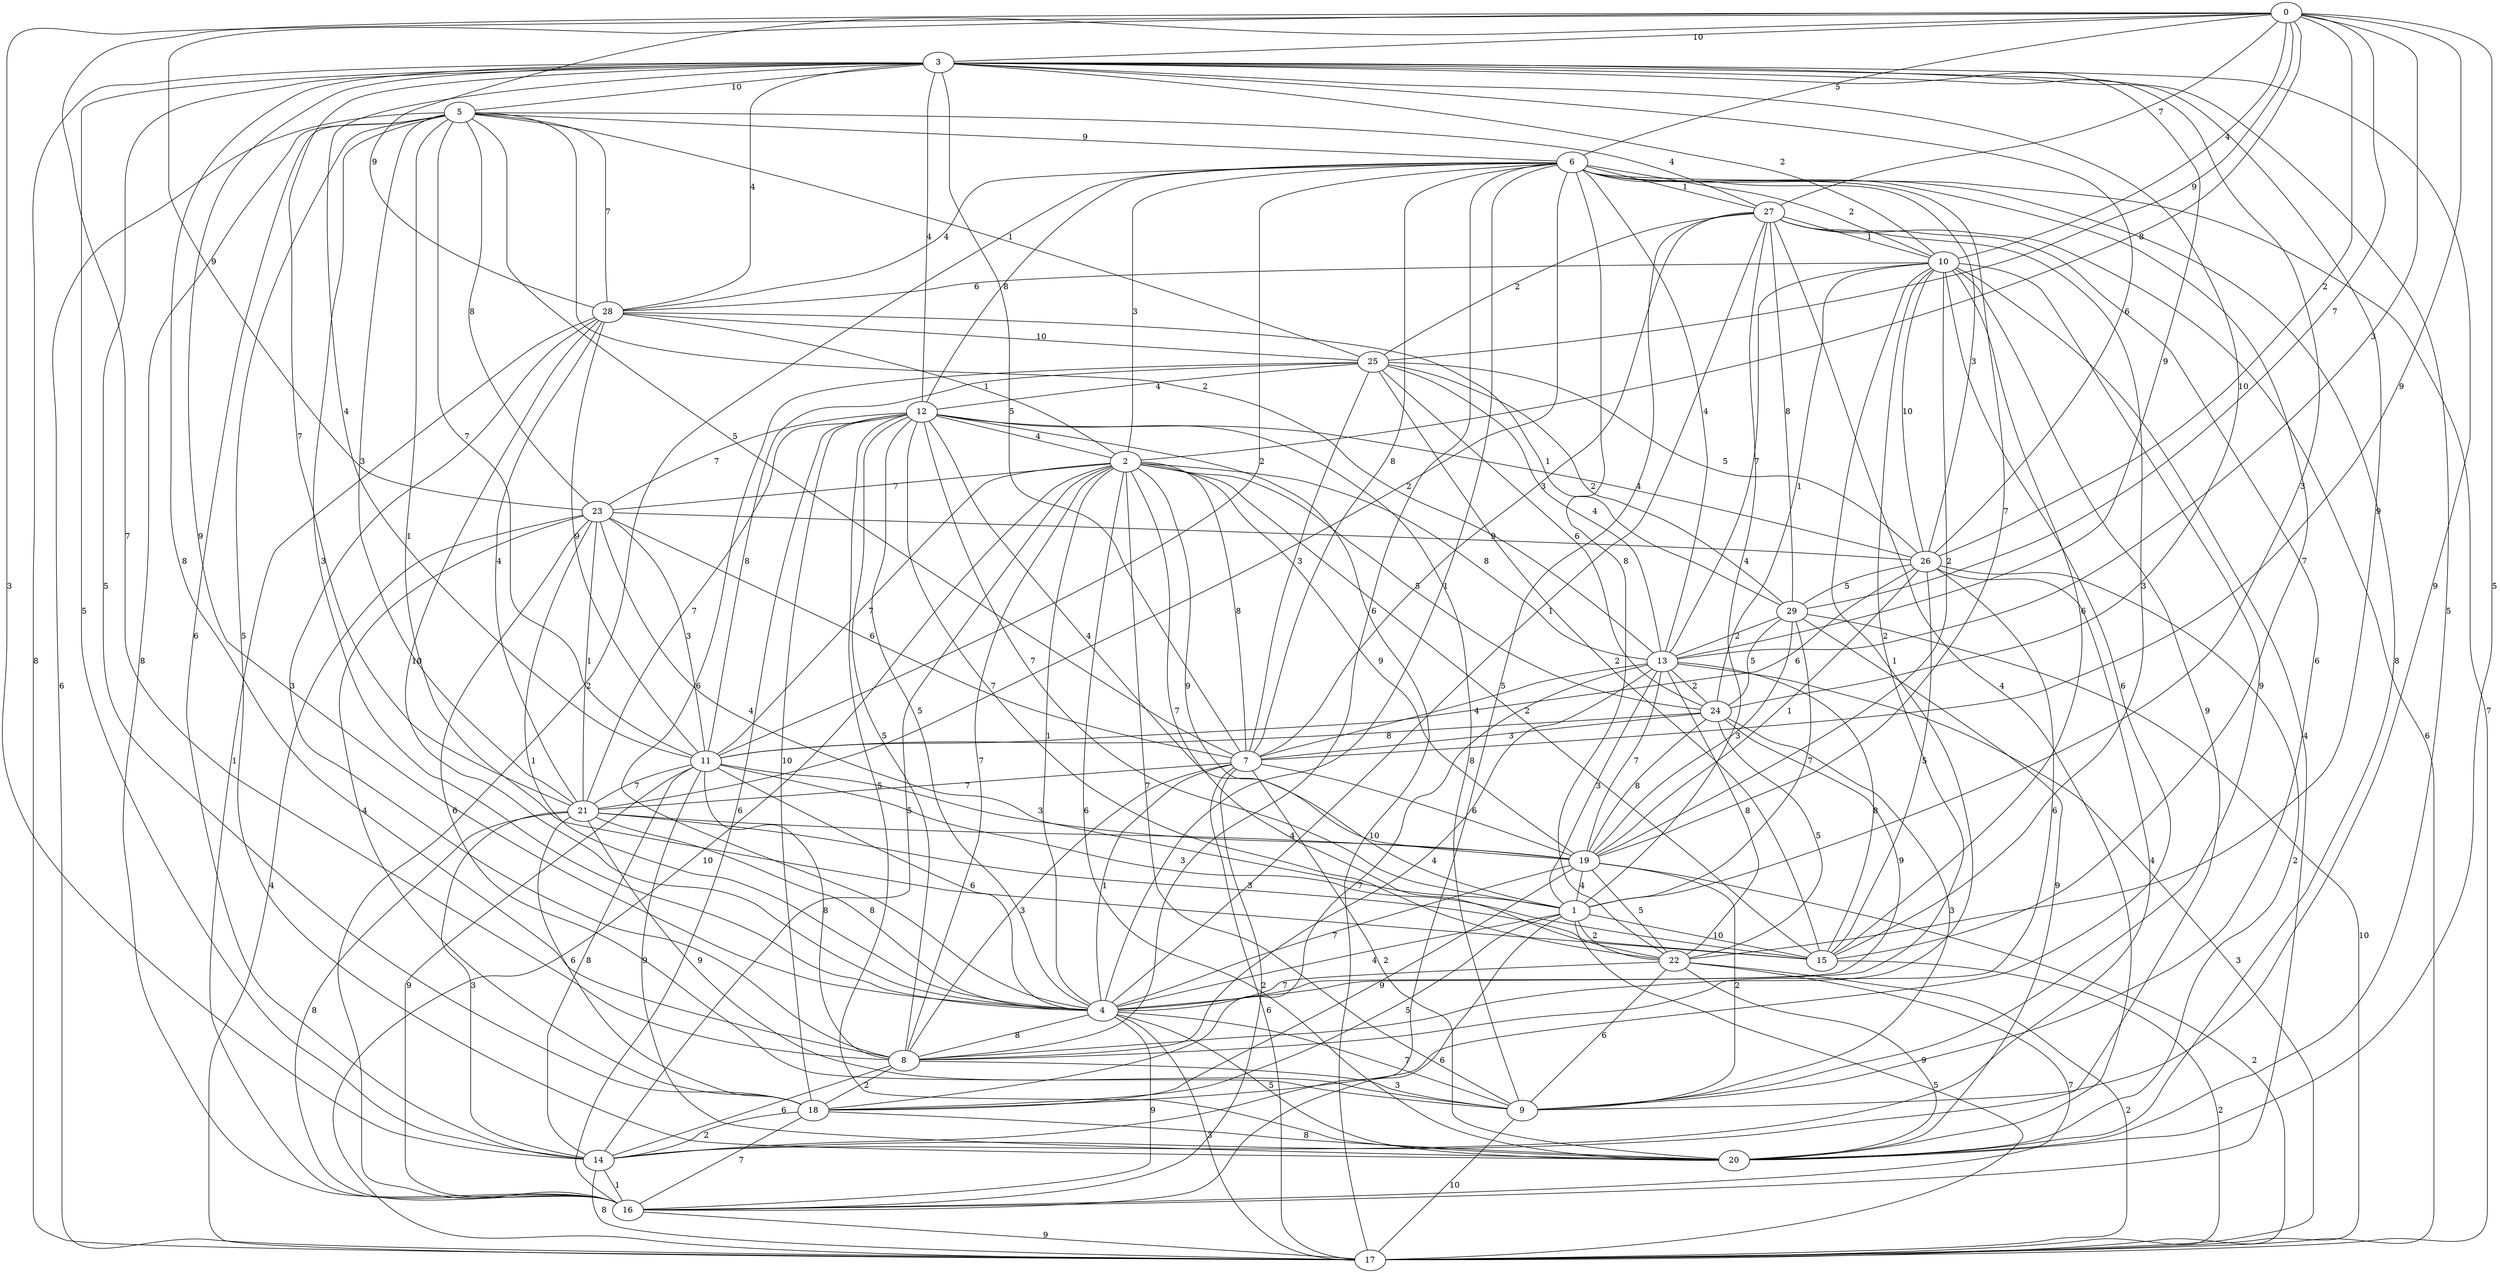 graph {
	0 [label=0]
	1 [label=1]
	2 [label=2]
	3 [label=3]
	4 [label=4]
	5 [label=5]
	6 [label=6]
	7 [label=7]
	8 [label=8]
	9 [label=9]
	10 [label=10]
	11 [label=11]
	12 [label=12]
	13 [label=13]
	14 [label=14]
	15 [label=15]
	16 [label=16]
	17 [label=17]
	18 [label=18]
	19 [label=19]
	20 [label=20]
	21 [label=21]
	22 [label=22]
	23 [label=23]
	24 [label=24]
	25 [label=25]
	26 [label=26]
	27 [label=27]
	28 [label=28]
	29 [label=29]
	0 -- 3 [label=10]
	0 -- 14 [label=3]
	0 -- 25 [label=9]
	0 -- 29 [label=7]
	1 -- 3 [label=3]
	1 -- 4 [label=4]
	1 -- 12 [label=7]
	1 -- 13 [label=3]
	1 -- 15 [label=10]
	1 -- 16 [label=6]
	1 -- 17 [label=5]
	1 -- 22 [label=2]
	1 -- 23 [label=4]
	1 -- 29 [label=7]
	2 -- 0 [label=8]
	2 -- 1 [label=9]
	2 -- 4 [label=1]
	2 -- 6 [label=3]
	2 -- 7 [label=8]
	2 -- 11 [label=7]
	2 -- 14 [label=5]
	2 -- 15 [label=2]
	2 -- 19 [label=9]
	2 -- 20 [label=6]
	2 -- 22 [label=7]
	2 -- 23 [label=7]
	3 -- 5 [label=10]
	3 -- 9 [label=9]
	3 -- 11 [label=4]
	3 -- 14 [label=5]
	3 -- 17 [label=8]
	3 -- 18 [label=5]
	3 -- 20 [label=5]
	3 -- 21 [label=7]
	3 -- 22 [label=9]
	3 -- 24 [label=10]
	4 -- 3 [label=9]
	4 -- 5 [label=3]
	4 -- 8 [label=8]
	4 -- 9 [label=7]
	4 -- 11 [label=6]
	4 -- 17 [label=3]
	4 -- 19 [label=7]
	4 -- 20 [label=5]
	4 -- 21 [label=8]
	4 -- 23 [label=1]
	4 -- 24 [label=9]
	4 -- 25 [label=6]
	5 -- 6 [label=9]
	5 -- 7 [label=5]
	5 -- 13 [label=2]
	5 -- 14 [label=6]
	5 -- 17 [label=6]
	5 -- 20 [label=5]
	5 -- 23 [label=8]
	5 -- 25 [label=1]
	6 -- 0 [label=5]
	6 -- 4 [label=1]
	6 -- 8 [label=6]
	6 -- 10 [label=2]
	6 -- 11 [label=2]
	6 -- 12 [label=8]
	6 -- 13 [label=4]
	6 -- 15 [label=7]
	6 -- 16 [label=2]
	6 -- 17 [label=7]
	6 -- 19 [label=7]
	6 -- 27 [label=1]
	7 -- 0 [label=9]
	7 -- 3 [label=5]
	7 -- 4 [label=1]
	7 -- 6 [label=8]
	7 -- 8 [label=3]
	7 -- 13 [label=4]
	7 -- 16 [label=2]
	7 -- 17 [label=6]
	7 -- 19 [label=6]
	7 -- 20 [label=2]
	7 -- 21 [label=7]
	7 -- 25 [label=3]
	7 -- 27 [label=3]
	8 -- 0 [label=7]
	8 -- 2 [label=7]
	8 -- 3 [label=8]
	8 -- 9 [label=3]
	8 -- 10 [label=1]
	8 -- 11 [label=8]
	8 -- 12 [label=5]
	8 -- 18 [label=2]
	8 -- 26 [label=6]
	8 -- 28 [label=3]
	9 -- 2 [label=7]
	9 -- 10 [label=9]
	9 -- 17 [label=10]
	9 -- 19 [label=2]
	9 -- 21 [label=9]
	9 -- 22 [label=6]
	9 -- 27 [label=6]
	10 -- 0 [label=4]
	10 -- 3 [label=2]
	10 -- 4 [label=2]
	10 -- 13 [label=7]
	10 -- 14 [label=9]
	10 -- 16 [label=4]
	10 -- 28 [label=6]
	11 -- 5 [label=7]
	11 -- 14 [label=8]
	11 -- 15 [label=3]
	11 -- 16 [label=9]
	11 -- 21 [label=7]
	11 -- 23 [label=3]
	11 -- 25 [label=8]
	11 -- 26 [label=6]
	11 -- 28 [label=9]
	12 -- 2 [label=4]
	12 -- 3 [label=4]
	12 -- 4 [label=5]
	12 -- 9 [label=8]
	12 -- 16 [label=6]
	12 -- 17 [label=10]
	12 -- 19 [label=4]
	12 -- 21 [label=7]
	12 -- 22 [label=7]
	12 -- 23 [label=7]
	12 -- 26 [label=4]
	13 -- 0 [label=3]
	13 -- 2 [label=8]
	13 -- 3 [label=9]
	13 -- 8 [label=4]
	13 -- 17 [label=3]
	13 -- 18 [label=7]
	13 -- 24 [label=2]
	13 -- 25 [label=4]
	14 -- 8 [label=6]
	14 -- 16 [label=1]
	14 -- 17 [label=8]
	14 -- 21 [label=3]
	14 -- 26 [label=4]
	14 -- 27 [label=5]
	15 -- 5 [label=1]
	15 -- 10 [label=6]
	15 -- 13 [label=8]
	15 -- 17 [label=2]
	15 -- 26 [label=5]
	15 -- 27 [label=3]
	16 -- 4 [label=9]
	16 -- 5 [label=8]
	16 -- 17 [label=9]
	16 -- 18 [label=7]
	16 -- 22 [label=7]
	16 -- 28 [label=1]
	17 -- 2 [label=10]
	17 -- 19 [label=2]
	17 -- 22 [label=2]
	17 -- 23 [label=4]
	17 -- 27 [label=6]
	18 -- 1 [label=5]
	18 -- 10 [label=6]
	18 -- 12 [label=10]
	18 -- 14 [label=2]
	18 -- 19 [label=9]
	18 -- 20 [label=8]
	18 -- 21 [label=6]
	18 -- 23 [label=4]
	19 -- 1 [label=4]
	19 -- 10 [label=2]
	19 -- 11 [label=3]
	19 -- 13 [label=7]
	19 -- 24 [label=8]
	19 -- 26 [label=1]
	20 -- 0 [label=5]
	20 -- 6 [label=8]
	20 -- 11 [label=9]
	20 -- 12 [label=5]
	20 -- 22 [label=9]
	20 -- 27 [label=4]
	20 -- 29 [label=9]
	21 -- 5 [label=3]
	21 -- 6 [label=2]
	21 -- 15 [label=3]
	21 -- 16 [label=8]
	21 -- 19 [label=4]
	21 -- 28 [label=4]
	22 -- 4 [label=7]
	22 -- 6 [label=8]
	22 -- 13 [label=8]
	22 -- 19 [label=5]
	22 -- 24 [label=5]
	23 -- 0 [label=9]
	23 -- 7 [label=6]
	23 -- 9 [label=6]
	23 -- 21 [label=1]
	23 -- 26 [label=9]
	24 -- 2 [label=5]
	24 -- 7 [label=3]
	24 -- 9 [label=3]
	24 -- 10 [label=1]
	24 -- 11 [label=8]
	24 -- 25 [label=6]
	24 -- 29 [label=5]
	25 -- 12 [label=4]
	25 -- 15 [label=2]
	25 -- 27 [label=2]
	25 -- 29 [label=2]
	26 -- 0 [label=2]
	26 -- 3 [label=6]
	26 -- 6 [label=3]
	26 -- 10 [label=10]
	26 -- 20 [label=2]
	26 -- 25 [label=5]
	26 -- 29 [label=5]
	27 -- 0 [label=7]
	27 -- 1 [label=4]
	27 -- 4 [label=1]
	27 -- 5 [label=4]
	27 -- 10 [label=1]
	28 -- 0 [label=9]
	28 -- 2 [label=1]
	28 -- 3 [label=4]
	28 -- 4 [label=10]
	28 -- 5 [label=7]
	28 -- 6 [label=4]
	28 -- 25 [label=10]
	29 -- 13 [label=2]
	29 -- 17 [label=10]
	29 -- 19 [label=3]
	29 -- 27 [label=8]
	29 -- 28 [label=1]
}
